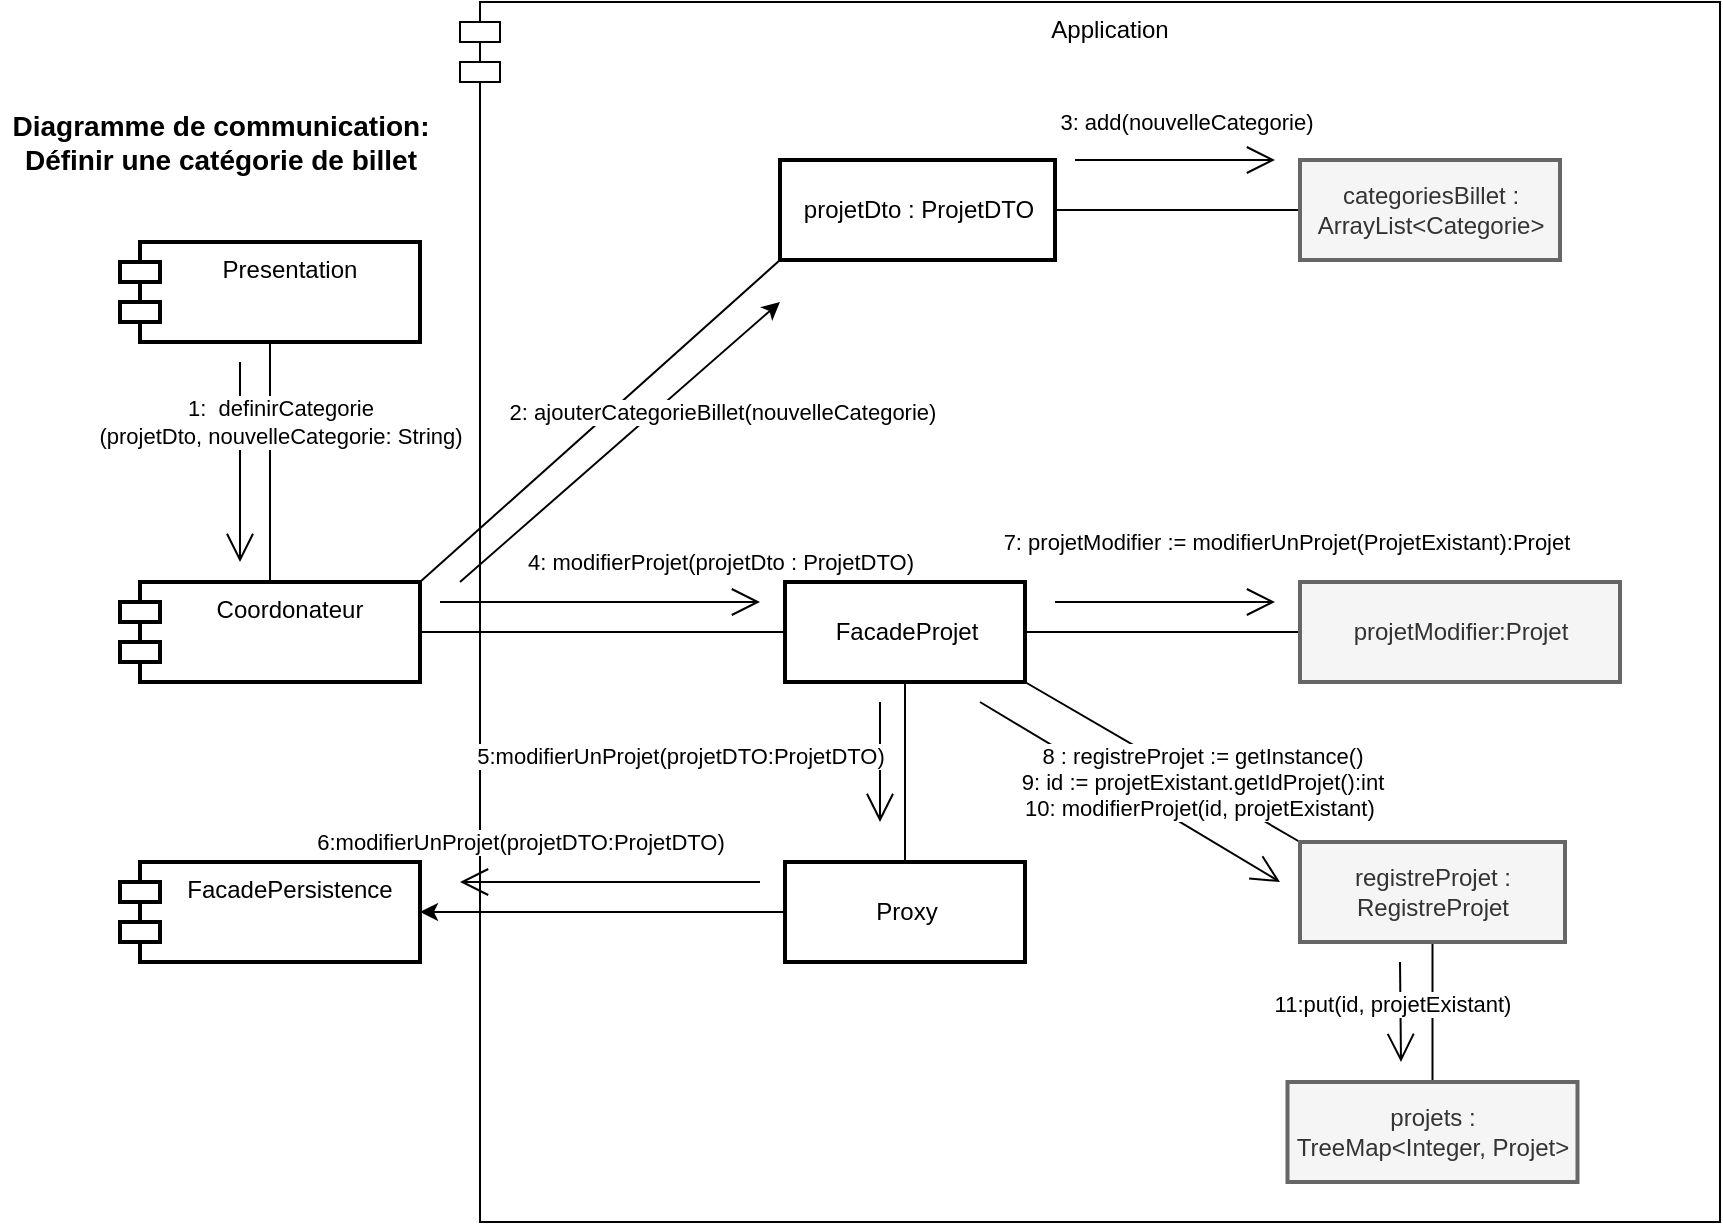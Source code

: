 <mxfile version="20.0.4" type="github">
  <diagram id="52IZLL7xsQzxs3NUUl1_" name="Page-1">
    <mxGraphModel dx="1247" dy="1770" grid="1" gridSize="10" guides="1" tooltips="1" connect="1" arrows="1" fold="1" page="1" pageScale="1" pageWidth="850" pageHeight="1100" math="0" shadow="0">
      <root>
        <mxCell id="0" />
        <mxCell id="1" parent="0" />
        <mxCell id="hDqs2hNm1gBTOTLuySX5-2" value="Coordonateur" style="shape=module;align=left;spacingLeft=20;align=center;verticalAlign=top;strokeWidth=2;" parent="1" vertex="1">
          <mxGeometry x="100" y="-280" width="150" height="50" as="geometry" />
        </mxCell>
        <mxCell id="hDqs2hNm1gBTOTLuySX5-3" value="Application" style="shape=module;align=left;spacingLeft=20;align=center;verticalAlign=top;" parent="1" vertex="1">
          <mxGeometry x="270" y="-570" width="630" height="610" as="geometry" />
        </mxCell>
        <mxCell id="zlBf4Wz0gLvxMZk6vgf--22" style="rounded=0;orthogonalLoop=1;jettySize=auto;html=1;entryX=0;entryY=0;entryDx=0;entryDy=0;endArrow=none;endFill=0;exitX=1;exitY=1;exitDx=0;exitDy=0;" parent="1" source="zlBf4Wz0gLvxMZk6vgf--5" target="TzgPYY4RlzZjaDo3wwwL-1" edge="1">
          <mxGeometry relative="1" as="geometry" />
        </mxCell>
        <mxCell id="TzgPYY4RlzZjaDo3wwwL-3" style="edgeStyle=none;rounded=0;orthogonalLoop=1;jettySize=auto;html=1;entryX=0;entryY=0.5;entryDx=0;entryDy=0;endArrow=none;endFill=0;" parent="1" source="zlBf4Wz0gLvxMZk6vgf--5" target="TzgPYY4RlzZjaDo3wwwL-2" edge="1">
          <mxGeometry relative="1" as="geometry" />
        </mxCell>
        <mxCell id="XJ4jBkE-fNK3LaErpKET-2" style="edgeStyle=none;rounded=0;orthogonalLoop=1;jettySize=auto;html=1;fontSize=21;endArrow=none;endFill=0;strokeWidth=1;" parent="1" source="zlBf4Wz0gLvxMZk6vgf--5" target="XJ4jBkE-fNK3LaErpKET-1" edge="1">
          <mxGeometry relative="1" as="geometry" />
        </mxCell>
        <mxCell id="zlBf4Wz0gLvxMZk6vgf--5" value="FacadeProjet" style="html=1;strokeWidth=2;" parent="1" vertex="1">
          <mxGeometry x="432.5" y="-280" width="120" height="50" as="geometry" />
        </mxCell>
        <mxCell id="zlBf4Wz0gLvxMZk6vgf--6" value="" style="endArrow=open;endFill=1;endSize=12;html=1;rounded=0;" parent="1" edge="1">
          <mxGeometry width="160" relative="1" as="geometry">
            <mxPoint x="260" y="-270" as="sourcePoint" />
            <mxPoint x="420" y="-270" as="targetPoint" />
          </mxGeometry>
        </mxCell>
        <mxCell id="zlBf4Wz0gLvxMZk6vgf--7" value="4: modifierProjet(projetDto : ProjetDTO)" style="edgeLabel;html=1;align=center;verticalAlign=middle;resizable=0;points=[];" parent="zlBf4Wz0gLvxMZk6vgf--6" connectable="0" vertex="1">
          <mxGeometry x="0.176" relative="1" as="geometry">
            <mxPoint x="46" y="-20" as="offset" />
          </mxGeometry>
        </mxCell>
        <mxCell id="zlBf4Wz0gLvxMZk6vgf--12" value="" style="endArrow=open;endFill=1;endSize=12;html=1;rounded=0;" parent="1" edge="1">
          <mxGeometry width="160" relative="1" as="geometry">
            <mxPoint x="567.5" y="-270" as="sourcePoint" />
            <mxPoint x="677.5" y="-270" as="targetPoint" />
          </mxGeometry>
        </mxCell>
        <mxCell id="zlBf4Wz0gLvxMZk6vgf--13" value="7: projetModifier := modifierUnProjet(ProjetExistant):Projet" style="edgeLabel;html=1;align=center;verticalAlign=middle;resizable=0;points=[];" parent="zlBf4Wz0gLvxMZk6vgf--12" connectable="0" vertex="1">
          <mxGeometry x="0.176" relative="1" as="geometry">
            <mxPoint x="51" y="-30" as="offset" />
          </mxGeometry>
        </mxCell>
        <mxCell id="zlBf4Wz0gLvxMZk6vgf--21" value="" style="endArrow=none;html=1;rounded=0;exitX=1;exitY=0.5;exitDx=0;exitDy=0;entryX=0;entryY=0.5;entryDx=0;entryDy=0;" parent="1" source="hDqs2hNm1gBTOTLuySX5-2" target="zlBf4Wz0gLvxMZk6vgf--5" edge="1">
          <mxGeometry width="50" height="50" relative="1" as="geometry">
            <mxPoint x="620" y="-110" as="sourcePoint" />
            <mxPoint x="670" y="-160" as="targetPoint" />
          </mxGeometry>
        </mxCell>
        <mxCell id="zlBf4Wz0gLvxMZk6vgf--28" value="Diagramme de communication:&lt;br style=&quot;font-size: 14px;&quot;&gt;Définir une catégorie de billet" style="text;html=1;align=center;verticalAlign=middle;resizable=0;points=[];autosize=1;strokeColor=none;fillColor=none;fontStyle=1;fontSize=14;" parent="1" vertex="1">
          <mxGeometry x="40" y="-520" width="220" height="40" as="geometry" />
        </mxCell>
        <mxCell id="dk3OCbrw461VhQ2k63uT-57" style="edgeStyle=none;rounded=0;orthogonalLoop=1;jettySize=auto;html=1;exitX=0.5;exitY=1;exitDx=0;exitDy=0;entryX=0.5;entryY=0;entryDx=0;entryDy=0;endArrow=none;endFill=0;" parent="1" source="TzgPYY4RlzZjaDo3wwwL-1" target="dk3OCbrw461VhQ2k63uT-56" edge="1">
          <mxGeometry relative="1" as="geometry" />
        </mxCell>
        <mxCell id="TzgPYY4RlzZjaDo3wwwL-1" value="registreProjet : &lt;br&gt;RegistreProjet" style="html=1;fillColor=#f5f5f5;fontColor=#333333;strokeColor=#666666;strokeWidth=2;" parent="1" vertex="1">
          <mxGeometry x="690" y="-150" width="132.5" height="50" as="geometry" />
        </mxCell>
        <mxCell id="TzgPYY4RlzZjaDo3wwwL-2" value="projetModifier:Projet" style="html=1;fillColor=#f5f5f5;fontColor=#333333;strokeColor=#666666;strokeWidth=2;" parent="1" vertex="1">
          <mxGeometry x="690" y="-280" width="160" height="50" as="geometry" />
        </mxCell>
        <mxCell id="TzgPYY4RlzZjaDo3wwwL-5" value="" style="endArrow=open;endFill=1;endSize=12;html=1;rounded=0;exitX=0;exitY=1;exitDx=0;exitDy=0;" parent="1" edge="1">
          <mxGeometry width="160" relative="1" as="geometry">
            <mxPoint x="530" y="-220" as="sourcePoint" />
            <mxPoint x="680" y="-130" as="targetPoint" />
          </mxGeometry>
        </mxCell>
        <mxCell id="TzgPYY4RlzZjaDo3wwwL-6" value="8 : registreProjet := getInstance()&lt;br&gt;9: id := projetExistant.getIdProjet():int&lt;br&gt;10: modifierProjet(id, projetExistant)&amp;nbsp;" style="edgeLabel;html=1;align=center;verticalAlign=middle;resizable=0;points=[];" parent="TzgPYY4RlzZjaDo3wwwL-5" connectable="0" vertex="1">
          <mxGeometry x="0.176" relative="1" as="geometry">
            <mxPoint x="22" y="-13" as="offset" />
          </mxGeometry>
        </mxCell>
        <mxCell id="dk3OCbrw461VhQ2k63uT-36" style="edgeStyle=none;rounded=0;orthogonalLoop=1;jettySize=auto;html=1;entryX=0.5;entryY=0;entryDx=0;entryDy=0;endArrow=none;endFill=0;" parent="1" source="dk3OCbrw461VhQ2k63uT-35" target="hDqs2hNm1gBTOTLuySX5-2" edge="1">
          <mxGeometry relative="1" as="geometry" />
        </mxCell>
        <mxCell id="dk3OCbrw461VhQ2k63uT-35" value="Presentation" style="shape=module;align=left;spacingLeft=20;align=center;verticalAlign=top;strokeWidth=2;" parent="1" vertex="1">
          <mxGeometry x="100" y="-450" width="150" height="50" as="geometry" />
        </mxCell>
        <mxCell id="dk3OCbrw461VhQ2k63uT-37" value="" style="endArrow=open;endFill=1;endSize=12;html=1;rounded=0;" parent="1" edge="1">
          <mxGeometry width="160" relative="1" as="geometry">
            <mxPoint x="160" y="-390" as="sourcePoint" />
            <mxPoint x="160" y="-290" as="targetPoint" />
          </mxGeometry>
        </mxCell>
        <mxCell id="dk3OCbrw461VhQ2k63uT-38" value="1:&amp;nbsp; definirCategorie&lt;br&gt;(projetDto, nouvelleCategorie: String)" style="edgeLabel;html=1;align=center;verticalAlign=middle;resizable=0;points=[];" parent="dk3OCbrw461VhQ2k63uT-37" connectable="0" vertex="1">
          <mxGeometry x="0.176" relative="1" as="geometry">
            <mxPoint x="20" y="-29" as="offset" />
          </mxGeometry>
        </mxCell>
        <mxCell id="dk3OCbrw461VhQ2k63uT-49" style="edgeStyle=none;rounded=0;orthogonalLoop=1;jettySize=auto;html=1;exitX=0;exitY=1;exitDx=0;exitDy=0;entryX=1;entryY=0;entryDx=0;entryDy=0;endArrow=none;endFill=0;" parent="1" source="dk3OCbrw461VhQ2k63uT-44" target="hDqs2hNm1gBTOTLuySX5-2" edge="1">
          <mxGeometry relative="1" as="geometry" />
        </mxCell>
        <mxCell id="dk3OCbrw461VhQ2k63uT-51" style="edgeStyle=none;rounded=0;orthogonalLoop=1;jettySize=auto;html=1;entryX=0;entryY=0.5;entryDx=0;entryDy=0;endArrow=none;endFill=0;" parent="1" source="dk3OCbrw461VhQ2k63uT-44" target="dk3OCbrw461VhQ2k63uT-50" edge="1">
          <mxGeometry relative="1" as="geometry" />
        </mxCell>
        <mxCell id="dk3OCbrw461VhQ2k63uT-44" value="projetDto : ProjetDTO" style="html=1;strokeWidth=2;" parent="1" vertex="1">
          <mxGeometry x="430" y="-491" width="137.5" height="50" as="geometry" />
        </mxCell>
        <mxCell id="dk3OCbrw461VhQ2k63uT-46" value="" style="endArrow=classic;html=1;rounded=0;" parent="1" edge="1">
          <mxGeometry width="50" height="50" relative="1" as="geometry">
            <mxPoint x="270" y="-280" as="sourcePoint" />
            <mxPoint x="430" y="-420" as="targetPoint" />
          </mxGeometry>
        </mxCell>
        <mxCell id="dk3OCbrw461VhQ2k63uT-47" value="2: ajouterCategorieBillet(nouvelleCategorie)" style="edgeLabel;html=1;align=center;verticalAlign=middle;resizable=0;points=[];" parent="dk3OCbrw461VhQ2k63uT-46" vertex="1" connectable="0">
          <mxGeometry x="-0.414" y="-1" relative="1" as="geometry">
            <mxPoint x="83" y="-45" as="offset" />
          </mxGeometry>
        </mxCell>
        <mxCell id="dk3OCbrw461VhQ2k63uT-50" value="categoriesBillet :&lt;br&gt;ArrayList&amp;lt;Categorie&amp;gt;" style="html=1;strokeWidth=2;fillColor=#f5f5f5;fontColor=#333333;strokeColor=#666666;" parent="1" vertex="1">
          <mxGeometry x="690" y="-491" width="130" height="50" as="geometry" />
        </mxCell>
        <mxCell id="dk3OCbrw461VhQ2k63uT-52" value="" style="endArrow=open;endFill=1;endSize=12;html=1;rounded=0;" parent="1" edge="1">
          <mxGeometry width="160" relative="1" as="geometry">
            <mxPoint x="577.5" y="-491" as="sourcePoint" />
            <mxPoint x="677.5" y="-491" as="targetPoint" />
          </mxGeometry>
        </mxCell>
        <mxCell id="dk3OCbrw461VhQ2k63uT-53" value="3: add(nouvelleCategorie)" style="edgeLabel;html=1;align=center;verticalAlign=middle;resizable=0;points=[];" parent="dk3OCbrw461VhQ2k63uT-52" connectable="0" vertex="1">
          <mxGeometry x="0.176" relative="1" as="geometry">
            <mxPoint x="-4" y="-19" as="offset" />
          </mxGeometry>
        </mxCell>
        <mxCell id="dk3OCbrw461VhQ2k63uT-56" value="projets : &lt;br&gt;TreeMap&amp;lt;Integer, Projet&amp;gt;" style="html=1;fillColor=#f5f5f5;fontColor=#333333;strokeColor=#666666;strokeWidth=2;" parent="1" vertex="1">
          <mxGeometry x="683.75" y="-30" width="145" height="50" as="geometry" />
        </mxCell>
        <mxCell id="dk3OCbrw461VhQ2k63uT-58" value="" style="endArrow=open;endFill=1;endSize=12;html=1;rounded=0;" parent="1" edge="1">
          <mxGeometry width="160" relative="1" as="geometry">
            <mxPoint x="740" y="-90" as="sourcePoint" />
            <mxPoint x="740.5" y="-40" as="targetPoint" />
          </mxGeometry>
        </mxCell>
        <mxCell id="dk3OCbrw461VhQ2k63uT-59" value="11:put(id, projetExistant)" style="edgeLabel;html=1;align=center;verticalAlign=middle;resizable=0;points=[];" parent="dk3OCbrw461VhQ2k63uT-58" connectable="0" vertex="1">
          <mxGeometry x="0.176" relative="1" as="geometry">
            <mxPoint x="-5" y="-9" as="offset" />
          </mxGeometry>
        </mxCell>
        <mxCell id="3TD3p0NHPOrvLx8HWi9s-3" style="edgeStyle=orthogonalEdgeStyle;rounded=0;orthogonalLoop=1;jettySize=auto;html=1;entryX=1;entryY=0.5;entryDx=0;entryDy=0;" edge="1" parent="1" source="XJ4jBkE-fNK3LaErpKET-1" target="3TD3p0NHPOrvLx8HWi9s-2">
          <mxGeometry relative="1" as="geometry" />
        </mxCell>
        <mxCell id="XJ4jBkE-fNK3LaErpKET-1" value="Proxy" style="html=1;strokeWidth=2;" parent="1" vertex="1">
          <mxGeometry x="432.5" y="-140" width="120" height="50" as="geometry" />
        </mxCell>
        <mxCell id="XJ4jBkE-fNK3LaErpKET-3" value="" style="endArrow=open;endFill=1;endSize=12;html=1;rounded=0;" parent="1" edge="1">
          <mxGeometry width="160" relative="1" as="geometry">
            <mxPoint x="480" y="-220" as="sourcePoint" />
            <mxPoint x="480" y="-160" as="targetPoint" />
          </mxGeometry>
        </mxCell>
        <mxCell id="XJ4jBkE-fNK3LaErpKET-4" value="5:modifierUnProjet(projetDTO:ProjetDTO)" style="edgeLabel;html=1;align=center;verticalAlign=middle;resizable=0;points=[];" parent="XJ4jBkE-fNK3LaErpKET-3" connectable="0" vertex="1">
          <mxGeometry x="0.176" relative="1" as="geometry">
            <mxPoint x="-100" y="-9" as="offset" />
          </mxGeometry>
        </mxCell>
        <mxCell id="XJ4jBkE-fNK3LaErpKET-6" value="" style="endArrow=open;endFill=1;endSize=12;html=1;rounded=0;" parent="1" edge="1">
          <mxGeometry width="160" relative="1" as="geometry">
            <mxPoint x="420" y="-130" as="sourcePoint" />
            <mxPoint x="270" y="-130" as="targetPoint" />
          </mxGeometry>
        </mxCell>
        <mxCell id="XJ4jBkE-fNK3LaErpKET-7" value="6:modifierUnProjet(projetDTO:ProjetDTO)" style="edgeLabel;html=1;align=center;verticalAlign=middle;resizable=0;points=[];" parent="XJ4jBkE-fNK3LaErpKET-6" connectable="0" vertex="1">
          <mxGeometry x="0.176" relative="1" as="geometry">
            <mxPoint x="-32" y="-20" as="offset" />
          </mxGeometry>
        </mxCell>
        <mxCell id="3TD3p0NHPOrvLx8HWi9s-2" value="FacadePersistence" style="shape=module;align=left;spacingLeft=20;align=center;verticalAlign=top;strokeWidth=2;" vertex="1" parent="1">
          <mxGeometry x="100" y="-140" width="150" height="50" as="geometry" />
        </mxCell>
      </root>
    </mxGraphModel>
  </diagram>
</mxfile>
